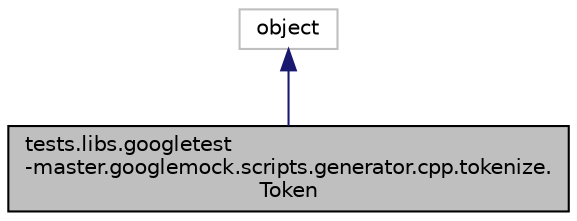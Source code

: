 digraph "tests.libs.googletest-master.googlemock.scripts.generator.cpp.tokenize.Token"
{
  edge [fontname="Helvetica",fontsize="10",labelfontname="Helvetica",labelfontsize="10"];
  node [fontname="Helvetica",fontsize="10",shape=record];
  Node0 [label="tests.libs.googletest\l-master.googlemock.scripts.generator.cpp.tokenize.\lToken",height=0.2,width=0.4,color="black", fillcolor="grey75", style="filled", fontcolor="black"];
  Node1 -> Node0 [dir="back",color="midnightblue",fontsize="10",style="solid"];
  Node1 [label="object",height=0.2,width=0.4,color="grey75", fillcolor="white", style="filled"];
}
